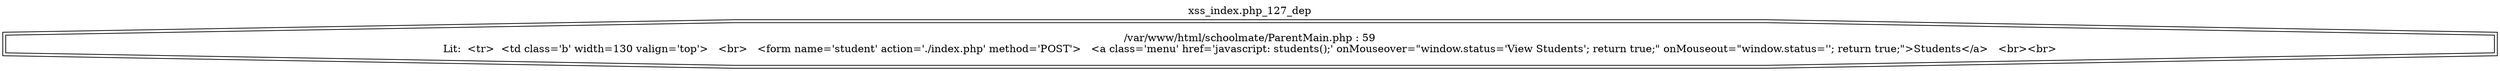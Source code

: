 digraph cfg {
  label="xss_index.php_127_dep";
  labelloc=t;
  n1 [shape=doubleoctagon, label="/var/www/html/schoolmate/ParentMain.php : 59\nLit:  <tr>  <td class='b' width=130 valign='top'>   <br>   <form name='student' action='./index.php' method='POST'>   <a class='menu' href='javascript: students();' onMouseover=\"window.status='View Students'; return true;\" onMouseout=\"window.status=''; return true;\">Students</a>   <br><br>\n"];
}
